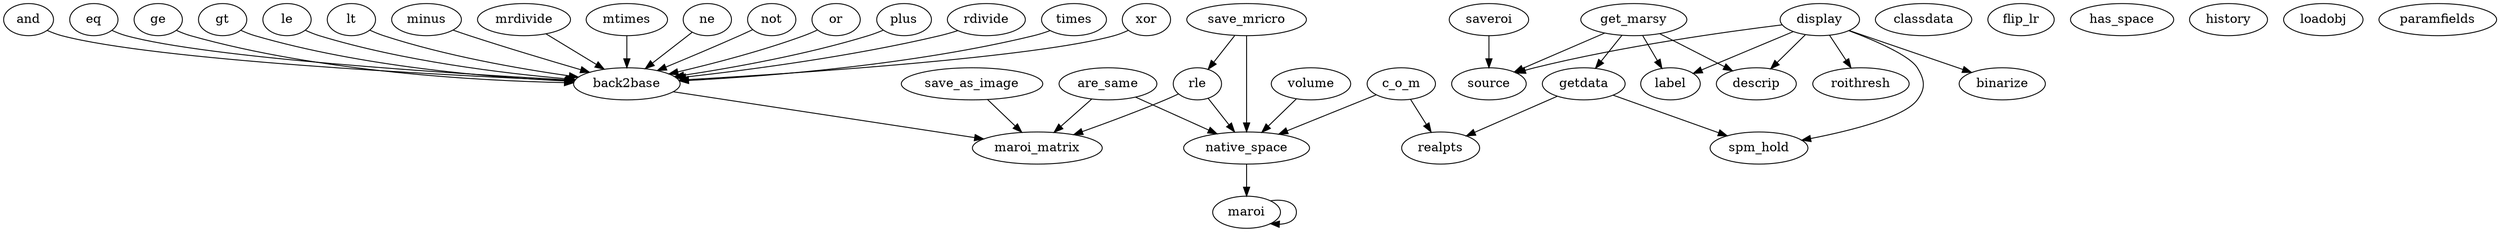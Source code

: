 /* Created by mdot for Matlab */
digraph m2html {
  and -> back2base;
  are_same -> maroi_matrix;
  are_same -> native_space;
  back2base -> maroi_matrix;
  c_o_m -> native_space;
  c_o_m -> realpts;
  display -> binarize;
  display -> descrip;
  display -> label;
  display -> roithresh;
  display -> source;
  display -> spm_hold;
  eq -> back2base;
  ge -> back2base;
  get_marsy -> descrip;
  get_marsy -> getdata;
  get_marsy -> label;
  get_marsy -> source;
  getdata -> realpts;
  getdata -> spm_hold;
  gt -> back2base;
  le -> back2base;
  lt -> back2base;
  maroi -> maroi;
  minus -> back2base;
  mrdivide -> back2base;
  mtimes -> back2base;
  native_space -> maroi;
  ne -> back2base;
  not -> back2base;
  or -> back2base;
  plus -> back2base;
  rdivide -> back2base;
  rle -> maroi_matrix;
  rle -> native_space;
  save_as_image -> maroi_matrix;
  save_mricro -> native_space;
  save_mricro -> rle;
  saveroi -> source;
  times -> back2base;
  volume -> native_space;
  xor -> back2base;

  and [URL="and.html"];
  are_same [URL="are_same.html"];
  back2base [URL="back2base.html"];
  binarize [URL="binarize.html"];
  c_o_m [URL="c_o_m.html"];
  classdata [URL="classdata.html"];
  descrip [URL="descrip.html"];
  display [URL="display.html"];
  eq [URL="eq.html"];
  flip_lr [URL="flip_lr.html"];
  ge [URL="ge.html"];
  get_marsy [URL="get_marsy.html"];
  getdata [URL="getdata.html"];
  gt [URL="gt.html"];
  has_space [URL="has_space.html"];
  history [URL="history.html"];
  label [URL="label.html"];
  le [URL="le.html"];
  loadobj [URL="loadobj.html"];
  lt [URL="lt.html"];
  maroi [URL="maroi.html"];
  maroi_matrix [URL="maroi_matrix.html"];
  minus [URL="minus.html"];
  mrdivide [URL="mrdivide.html"];
  mtimes [URL="mtimes.html"];
  native_space [URL="native_space.html"];
  ne [URL="ne.html"];
  not [URL="not.html"];
  or [URL="or.html"];
  paramfields [URL="paramfields.html"];
  plus [URL="plus.html"];
  rdivide [URL="rdivide.html"];
  realpts [URL="realpts.html"];
  rle [URL="rle.html"];
  roithresh [URL="roithresh.html"];
  save_as_image [URL="save_as_image.html"];
  save_mricro [URL="save_mricro.html"];
  saveroi [URL="saveroi.html"];
  source [URL="source.html"];
  spm_hold [URL="spm_hold.html"];
  times [URL="times.html"];
  volume [URL="volume.html"];
  xor [URL="xor.html"];
}